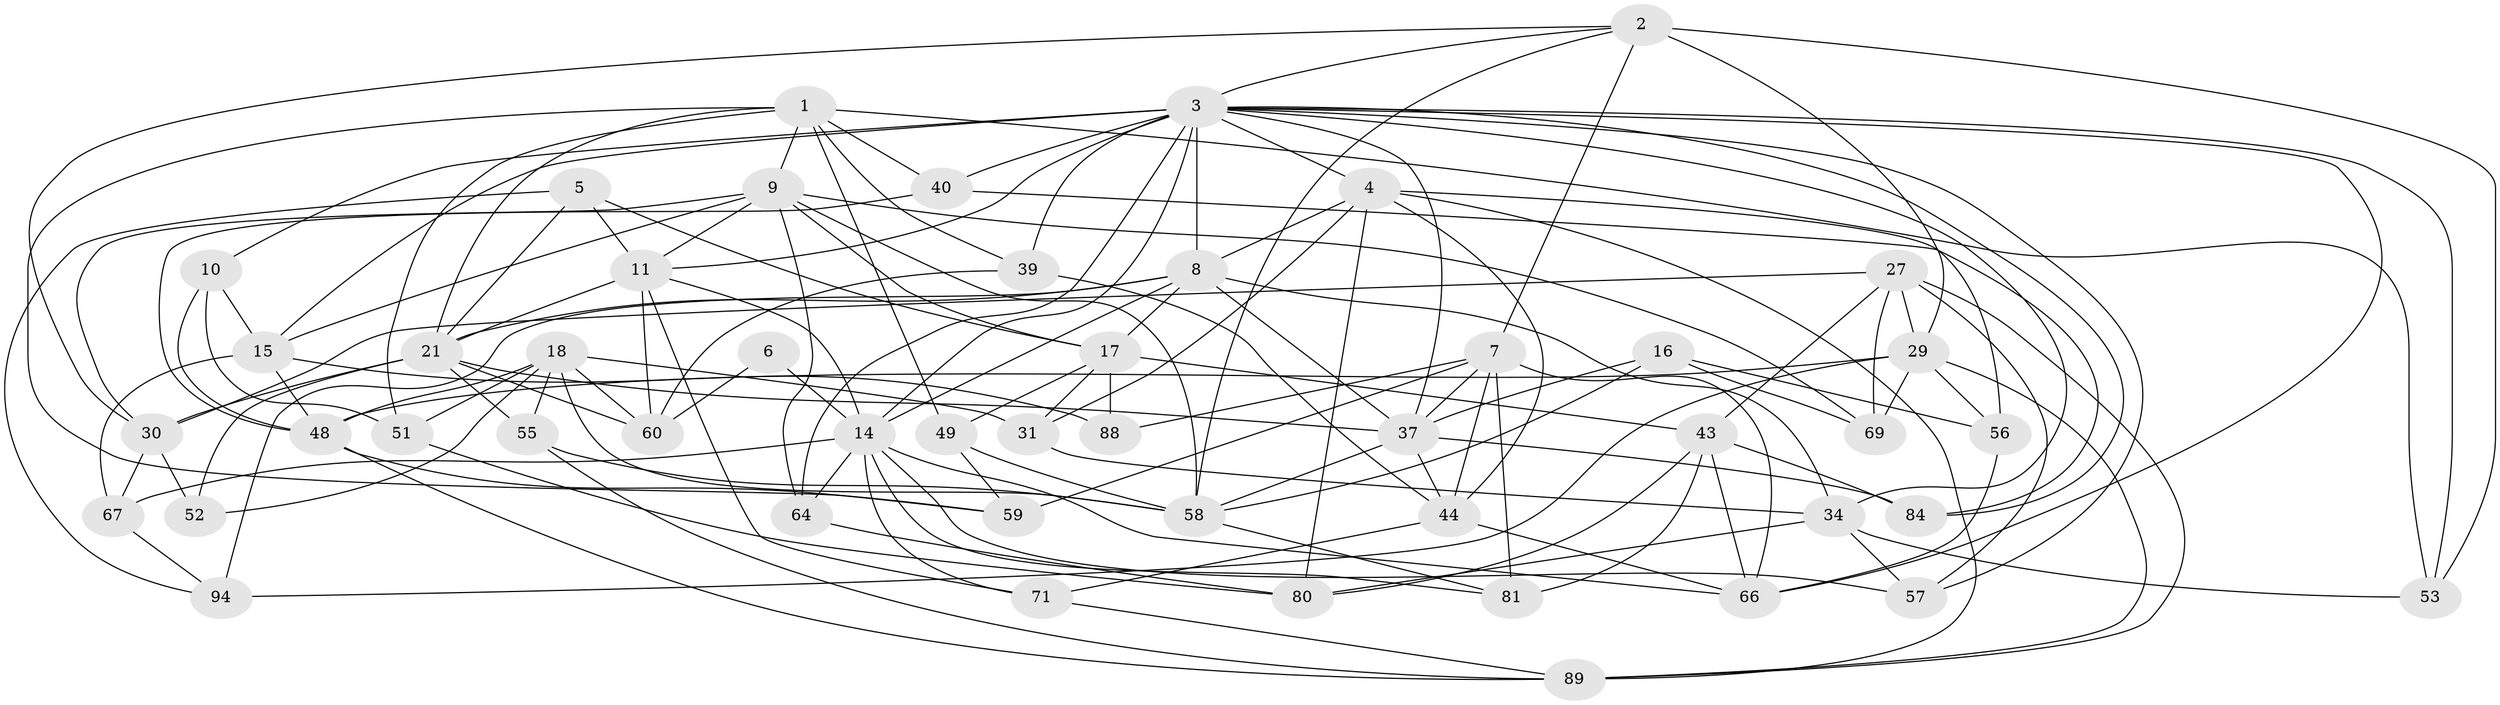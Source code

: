 // original degree distribution, {4: 1.0}
// Generated by graph-tools (version 1.1) at 2025/16/03/09/25 04:16:34]
// undirected, 49 vertices, 138 edges
graph export_dot {
graph [start="1"]
  node [color=gray90,style=filled];
  1 [super="+13"];
  2 [super="+36"];
  3 [super="+62+33+12+63"];
  4 [super="+45"];
  5;
  6;
  7 [super="+38+23"];
  8 [super="+22+75"];
  9 [super="+65+46"];
  10;
  11 [super="+25"];
  14 [super="+24+19"];
  15 [super="+20"];
  16;
  17 [super="+50+92"];
  18 [super="+47+42"];
  21 [super="+76+28"];
  27 [super="+32"];
  29 [super="+82+95"];
  30 [super="+97"];
  31 [super="+35"];
  34 [super="+72"];
  37 [super="+96+86"];
  39;
  40;
  43 [super="+85"];
  44 [super="+87"];
  48 [super="+79+77"];
  49;
  51;
  52;
  53;
  55;
  56;
  57;
  58 [super="+74+70"];
  59;
  60 [super="+93"];
  64;
  66 [super="+98"];
  67;
  69;
  71;
  80 [super="+91"];
  81;
  84;
  88;
  89 [super="+90"];
  94;
  1 -- 59;
  1 -- 40;
  1 -- 21;
  1 -- 49;
  1 -- 51;
  1 -- 53;
  1 -- 39;
  1 -- 9;
  2 -- 53;
  2 -- 30;
  2 -- 7;
  2 -- 29;
  2 -- 3;
  2 -- 58;
  3 -- 40;
  3 -- 84;
  3 -- 39;
  3 -- 4;
  3 -- 57;
  3 -- 11;
  3 -- 64;
  3 -- 34;
  3 -- 66;
  3 -- 37;
  3 -- 53;
  3 -- 14;
  3 -- 8;
  3 -- 10;
  3 -- 15;
  4 -- 44;
  4 -- 89;
  4 -- 80 [weight=2];
  4 -- 8;
  4 -- 56;
  4 -- 31;
  5 -- 94;
  5 -- 11;
  5 -- 21;
  5 -- 17;
  6 -- 60;
  6 -- 14 [weight=3];
  7 -- 88 [weight=2];
  7 -- 81;
  7 -- 66;
  7 -- 59;
  7 -- 37;
  7 -- 44;
  8 -- 37;
  8 -- 17;
  8 -- 94;
  8 -- 21;
  8 -- 14;
  8 -- 34;
  9 -- 69;
  9 -- 17;
  9 -- 64;
  9 -- 15;
  9 -- 11;
  9 -- 58;
  9 -- 30;
  10 -- 51;
  10 -- 15;
  10 -- 48;
  11 -- 60 [weight=2];
  11 -- 71;
  11 -- 14;
  11 -- 21;
  14 -- 81;
  14 -- 64;
  14 -- 67;
  14 -- 71;
  14 -- 66;
  14 -- 57;
  15 -- 88;
  15 -- 48;
  15 -- 67;
  16 -- 69;
  16 -- 56;
  16 -- 37;
  16 -- 58;
  17 -- 49;
  17 -- 43;
  17 -- 88;
  17 -- 31 [weight=2];
  18 -- 60;
  18 -- 51;
  18 -- 52;
  18 -- 55;
  18 -- 31 [weight=2];
  18 -- 48;
  18 -- 58;
  21 -- 37;
  21 -- 30;
  21 -- 52 [weight=2];
  21 -- 55;
  21 -- 60;
  27 -- 57;
  27 -- 69;
  27 -- 29;
  27 -- 43;
  27 -- 89;
  27 -- 30;
  29 -- 69;
  29 -- 48 [weight=2];
  29 -- 89;
  29 -- 56;
  29 -- 94;
  30 -- 67;
  30 -- 52;
  31 -- 34;
  34 -- 80;
  34 -- 57;
  34 -- 53;
  37 -- 84;
  37 -- 58;
  37 -- 44;
  39 -- 44;
  39 -- 60;
  40 -- 84;
  40 -- 48;
  43 -- 81;
  43 -- 66;
  43 -- 80;
  43 -- 84;
  44 -- 66;
  44 -- 71;
  48 -- 59;
  48 -- 89;
  49 -- 59;
  49 -- 58;
  51 -- 80;
  55 -- 89;
  55 -- 58;
  56 -- 66;
  58 -- 81;
  64 -- 80;
  67 -- 94;
  71 -- 89;
}
